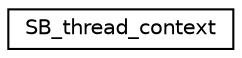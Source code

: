 digraph G
{
  edge [fontname="Helvetica",fontsize="10",labelfontname="Helvetica",labelfontsize="10"];
  node [fontname="Helvetica",fontsize="10",shape=record];
  rankdir=LR;
  Node1 [label="SB_thread_context",height=0.2,width=0.4,color="black", fillcolor="white", style="filled",URL="$d2/d85/structSB__thread__context.html"];
}
